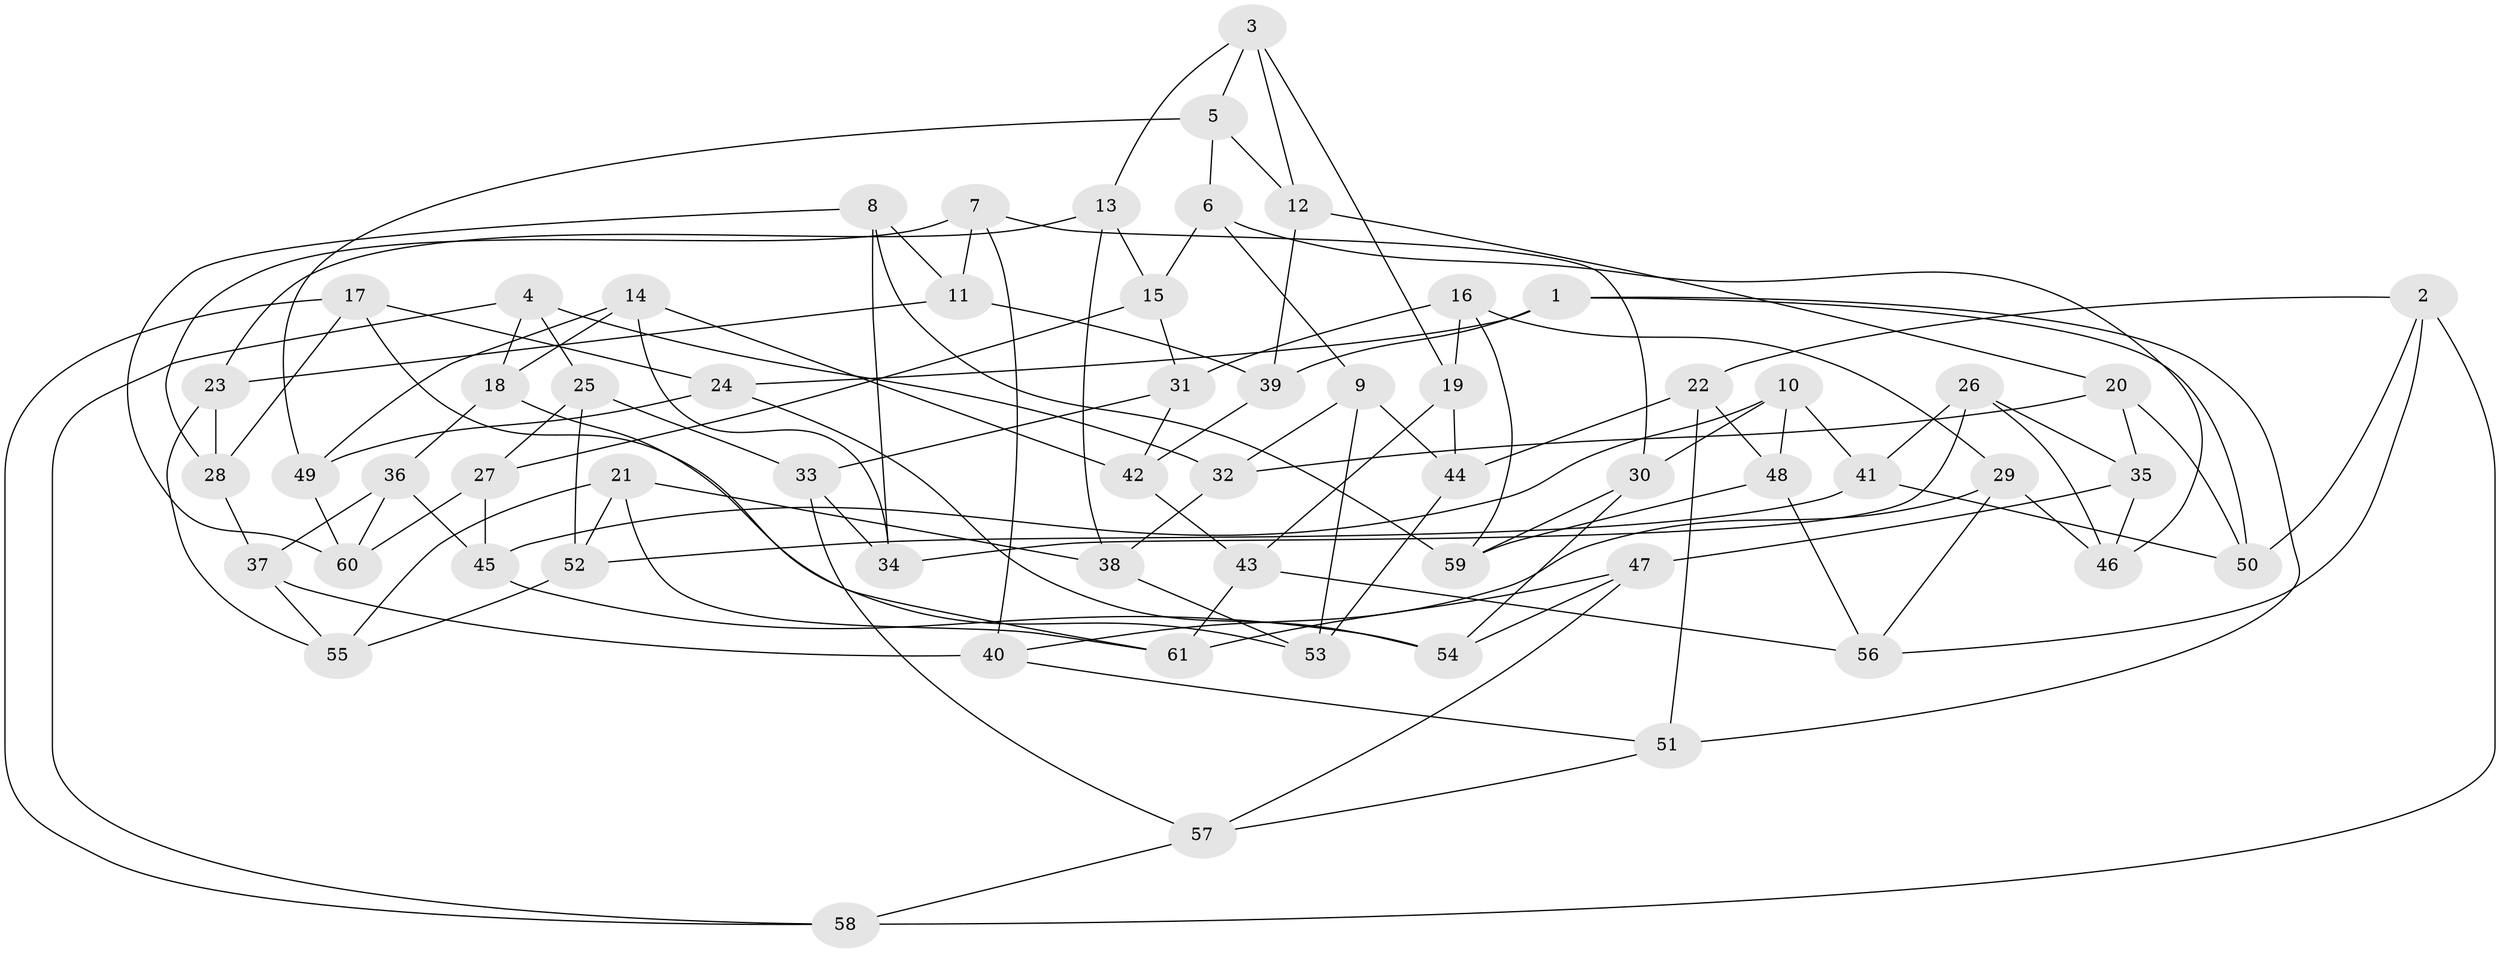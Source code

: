 // Generated by graph-tools (version 1.1) at 2025/26/03/09/25 03:26:50]
// undirected, 61 vertices, 122 edges
graph export_dot {
graph [start="1"]
  node [color=gray90,style=filled];
  1;
  2;
  3;
  4;
  5;
  6;
  7;
  8;
  9;
  10;
  11;
  12;
  13;
  14;
  15;
  16;
  17;
  18;
  19;
  20;
  21;
  22;
  23;
  24;
  25;
  26;
  27;
  28;
  29;
  30;
  31;
  32;
  33;
  34;
  35;
  36;
  37;
  38;
  39;
  40;
  41;
  42;
  43;
  44;
  45;
  46;
  47;
  48;
  49;
  50;
  51;
  52;
  53;
  54;
  55;
  56;
  57;
  58;
  59;
  60;
  61;
  1 -- 24;
  1 -- 50;
  1 -- 51;
  1 -- 39;
  2 -- 22;
  2 -- 50;
  2 -- 56;
  2 -- 58;
  3 -- 19;
  3 -- 12;
  3 -- 13;
  3 -- 5;
  4 -- 58;
  4 -- 18;
  4 -- 25;
  4 -- 32;
  5 -- 12;
  5 -- 49;
  5 -- 6;
  6 -- 46;
  6 -- 9;
  6 -- 15;
  7 -- 28;
  7 -- 40;
  7 -- 11;
  7 -- 30;
  8 -- 34;
  8 -- 59;
  8 -- 11;
  8 -- 60;
  9 -- 32;
  9 -- 44;
  9 -- 53;
  10 -- 48;
  10 -- 41;
  10 -- 30;
  10 -- 45;
  11 -- 39;
  11 -- 23;
  12 -- 20;
  12 -- 39;
  13 -- 23;
  13 -- 15;
  13 -- 38;
  14 -- 42;
  14 -- 49;
  14 -- 34;
  14 -- 18;
  15 -- 27;
  15 -- 31;
  16 -- 29;
  16 -- 19;
  16 -- 31;
  16 -- 59;
  17 -- 28;
  17 -- 58;
  17 -- 53;
  17 -- 24;
  18 -- 61;
  18 -- 36;
  19 -- 43;
  19 -- 44;
  20 -- 32;
  20 -- 50;
  20 -- 35;
  21 -- 38;
  21 -- 55;
  21 -- 52;
  21 -- 61;
  22 -- 48;
  22 -- 51;
  22 -- 44;
  23 -- 28;
  23 -- 55;
  24 -- 49;
  24 -- 54;
  25 -- 33;
  25 -- 52;
  25 -- 27;
  26 -- 35;
  26 -- 34;
  26 -- 46;
  26 -- 41;
  27 -- 45;
  27 -- 60;
  28 -- 37;
  29 -- 46;
  29 -- 40;
  29 -- 56;
  30 -- 59;
  30 -- 54;
  31 -- 42;
  31 -- 33;
  32 -- 38;
  33 -- 57;
  33 -- 34;
  35 -- 47;
  35 -- 46;
  36 -- 37;
  36 -- 60;
  36 -- 45;
  37 -- 55;
  37 -- 40;
  38 -- 53;
  39 -- 42;
  40 -- 51;
  41 -- 50;
  41 -- 52;
  42 -- 43;
  43 -- 61;
  43 -- 56;
  44 -- 53;
  45 -- 54;
  47 -- 61;
  47 -- 54;
  47 -- 57;
  48 -- 56;
  48 -- 59;
  49 -- 60;
  51 -- 57;
  52 -- 55;
  57 -- 58;
}
